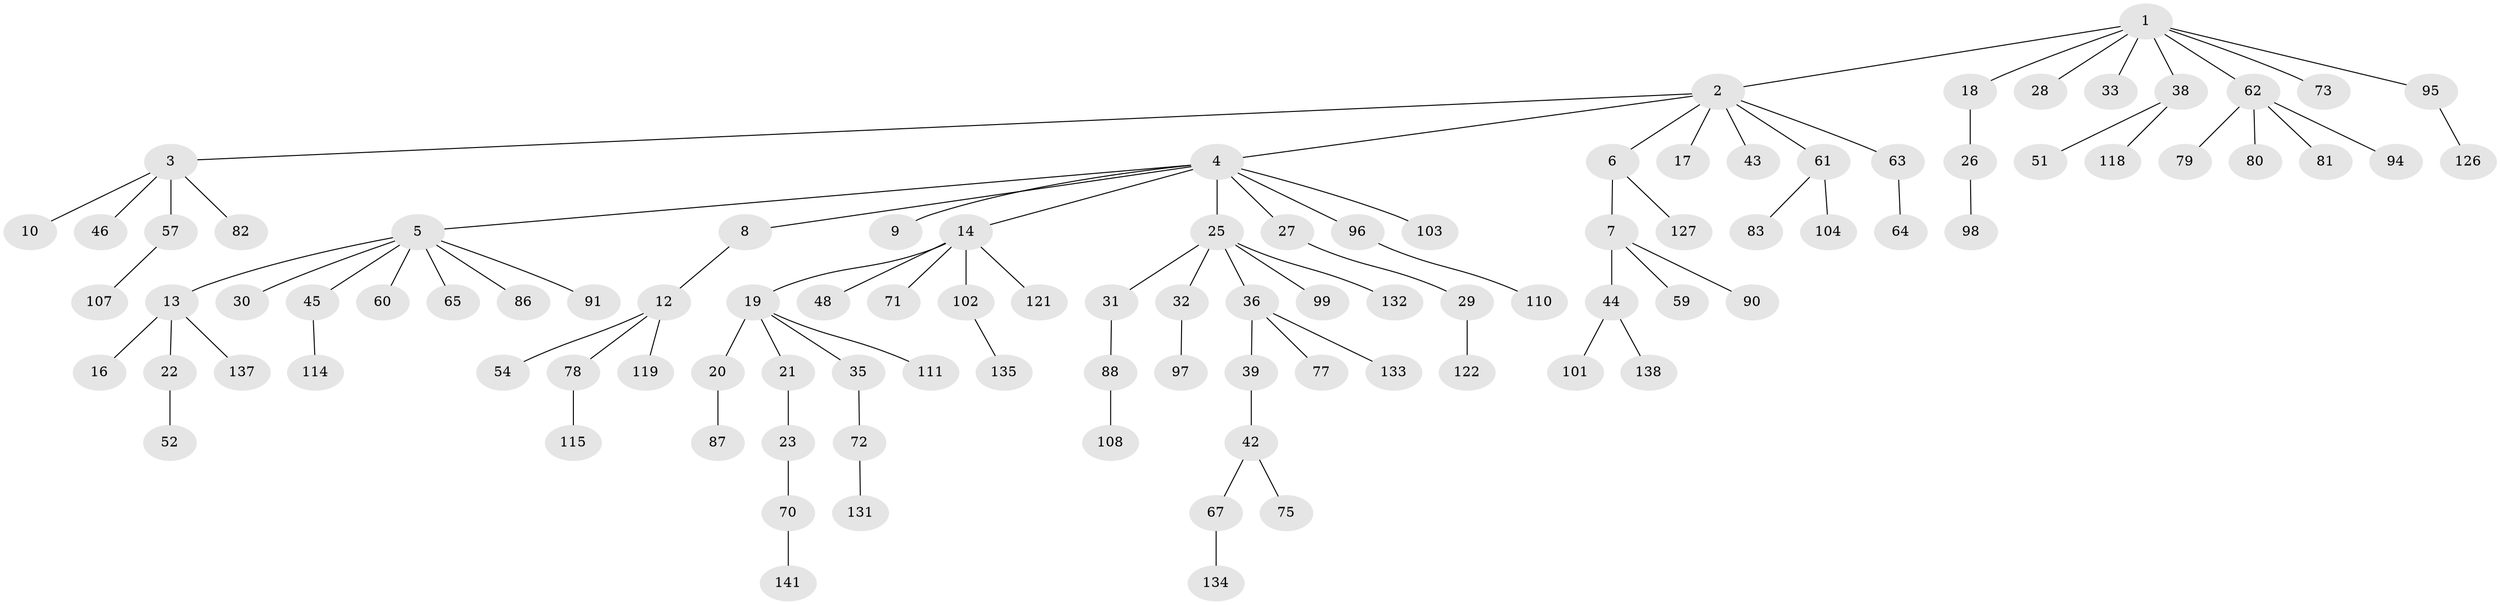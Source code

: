 // Generated by graph-tools (version 1.1) at 2025/24/03/03/25 07:24:05]
// undirected, 99 vertices, 98 edges
graph export_dot {
graph [start="1"]
  node [color=gray90,style=filled];
  1 [super="+11"];
  2 [super="+24"];
  3 [super="+37"];
  4 [super="+15"];
  5 [super="+74"];
  6 [super="+58"];
  7 [super="+68"];
  8;
  9;
  10 [super="+106"];
  12 [super="+34"];
  13 [super="+47"];
  14 [super="+50"];
  16 [super="+139"];
  17 [super="+53"];
  18;
  19 [super="+93"];
  20;
  21;
  22 [super="+92"];
  23;
  25 [super="+40"];
  26 [super="+41"];
  27;
  28;
  29 [super="+49"];
  30;
  31 [super="+116"];
  32 [super="+113"];
  33 [super="+109"];
  35 [super="+55"];
  36 [super="+100"];
  38 [super="+84"];
  39;
  42 [super="+76"];
  43;
  44 [super="+56"];
  45 [super="+89"];
  46;
  48;
  51;
  52;
  54;
  57;
  59;
  60;
  61 [super="+69"];
  62 [super="+66"];
  63 [super="+142"];
  64 [super="+125"];
  65 [super="+128"];
  67 [super="+130"];
  70 [super="+129"];
  71 [super="+143"];
  72 [super="+112"];
  73 [super="+105"];
  75 [super="+124"];
  77;
  78;
  79 [super="+120"];
  80;
  81;
  82 [super="+85"];
  83;
  86;
  87;
  88;
  90;
  91;
  94;
  95 [super="+117"];
  96;
  97;
  98;
  99;
  101;
  102;
  103;
  104;
  107;
  108;
  110 [super="+140"];
  111;
  114;
  115 [super="+123"];
  118;
  119;
  121;
  122;
  126;
  127;
  131;
  132 [super="+136"];
  133;
  134;
  135;
  137;
  138;
  141;
  1 -- 2;
  1 -- 28;
  1 -- 33;
  1 -- 38;
  1 -- 62;
  1 -- 73;
  1 -- 18;
  1 -- 95;
  2 -- 3;
  2 -- 4;
  2 -- 6;
  2 -- 17;
  2 -- 43;
  2 -- 61;
  2 -- 63;
  3 -- 10;
  3 -- 57;
  3 -- 82;
  3 -- 46;
  4 -- 5;
  4 -- 8;
  4 -- 9;
  4 -- 14;
  4 -- 27;
  4 -- 96;
  4 -- 25;
  4 -- 103;
  5 -- 13;
  5 -- 30;
  5 -- 45;
  5 -- 60;
  5 -- 65;
  5 -- 86;
  5 -- 91;
  6 -- 7;
  6 -- 127;
  7 -- 44;
  7 -- 59;
  7 -- 90;
  8 -- 12;
  12 -- 54;
  12 -- 78;
  12 -- 119;
  13 -- 16;
  13 -- 22;
  13 -- 137;
  14 -- 19;
  14 -- 48;
  14 -- 71;
  14 -- 121;
  14 -- 102;
  18 -- 26;
  19 -- 20;
  19 -- 21;
  19 -- 35;
  19 -- 111;
  20 -- 87;
  21 -- 23;
  22 -- 52;
  23 -- 70;
  25 -- 31;
  25 -- 32;
  25 -- 36;
  25 -- 99;
  25 -- 132;
  26 -- 98;
  27 -- 29;
  29 -- 122;
  31 -- 88;
  32 -- 97;
  35 -- 72;
  36 -- 39;
  36 -- 77;
  36 -- 133;
  38 -- 51;
  38 -- 118;
  39 -- 42;
  42 -- 67;
  42 -- 75;
  44 -- 101;
  44 -- 138;
  45 -- 114;
  57 -- 107;
  61 -- 83;
  61 -- 104;
  62 -- 81;
  62 -- 80;
  62 -- 94;
  62 -- 79;
  63 -- 64;
  67 -- 134;
  70 -- 141;
  72 -- 131;
  78 -- 115;
  88 -- 108;
  95 -- 126;
  96 -- 110;
  102 -- 135;
}
